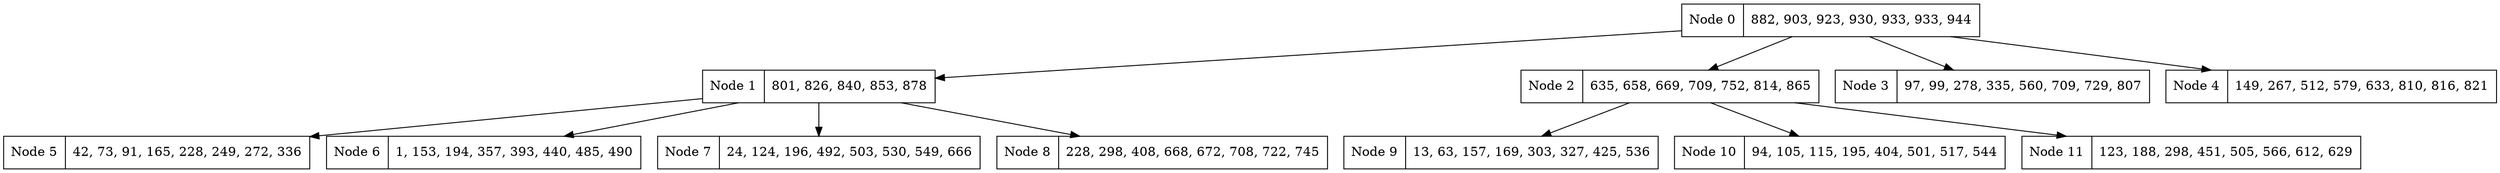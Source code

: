 digraph H {
"0" [
  label = "Node 0 | 882, 903, 923, 930, 933, 933, 944 "
  shape="record"
];
"0" -> "1"
"1" [
  label = "Node 1 | 801, 826, 840, 853, 878 "
  shape="record"
];
"1" -> "5"
"5" [
  label = "Node 5 | 42, 73, 91, 165, 228, 249, 272, 336 "
  shape="record"
];
"1" -> "6"
"6" [
  label = "Node 6 | 1, 153, 194, 357, 393, 440, 485, 490 "
  shape="record"
];
"1" -> "7"
"7" [
  label = "Node 7 | 24, 124, 196, 492, 503, 530, 549, 666 "
  shape="record"
];
"1" -> "8"
"8" [
  label = "Node 8 | 228, 298, 408, 668, 672, 708, 722, 745 "
  shape="record"
];
"0" -> "2"
"2" [
  label = "Node 2 | 635, 658, 669, 709, 752, 814, 865 "
  shape="record"
];
"2" -> "9"
"9" [
  label = "Node 9 | 13, 63, 157, 169, 303, 327, 425, 536 "
  shape="record"
];
"2" -> "10"
"10" [
  label = "Node 10 | 94, 105, 115, 195, 404, 501, 517, 544 "
  shape="record"
];
"2" -> "11"
"11" [
  label = "Node 11 | 123, 188, 298, 451, 505, 566, 612, 629 "
  shape="record"
];
"0" -> "3"
"3" [
  label = "Node 3 | 97, 99, 278, 335, 560, 709, 729, 807 "
  shape="record"
];
"0" -> "4"
"4" [
  label = "Node 4 | 149, 267, 512, 579, 633, 810, 816, 821 "
  shape="record"
];
}
